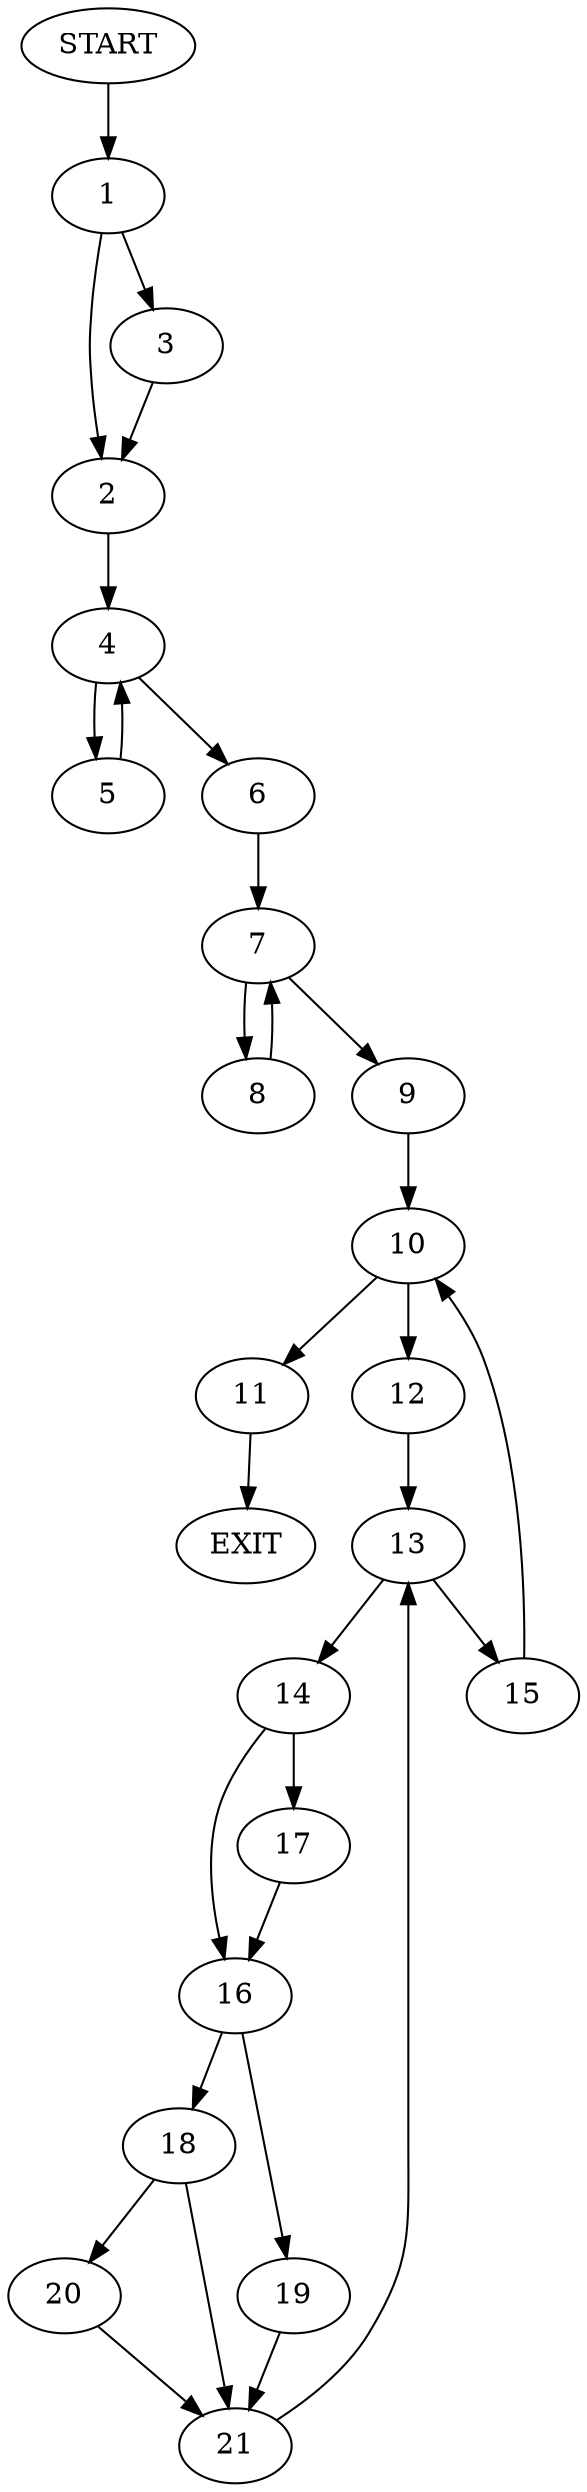 digraph {
0 [label="START"]
22 [label="EXIT"]
0 -> 1
1 -> 2
1 -> 3
3 -> 2
2 -> 4
4 -> 5
4 -> 6
5 -> 4
6 -> 7
7 -> 8
7 -> 9
9 -> 10
8 -> 7
10 -> 11
10 -> 12
11 -> 22
12 -> 13
13 -> 14
13 -> 15
14 -> 16
14 -> 17
15 -> 10
16 -> 18
16 -> 19
17 -> 16
18 -> 20
18 -> 21
19 -> 21
21 -> 13
20 -> 21
}
